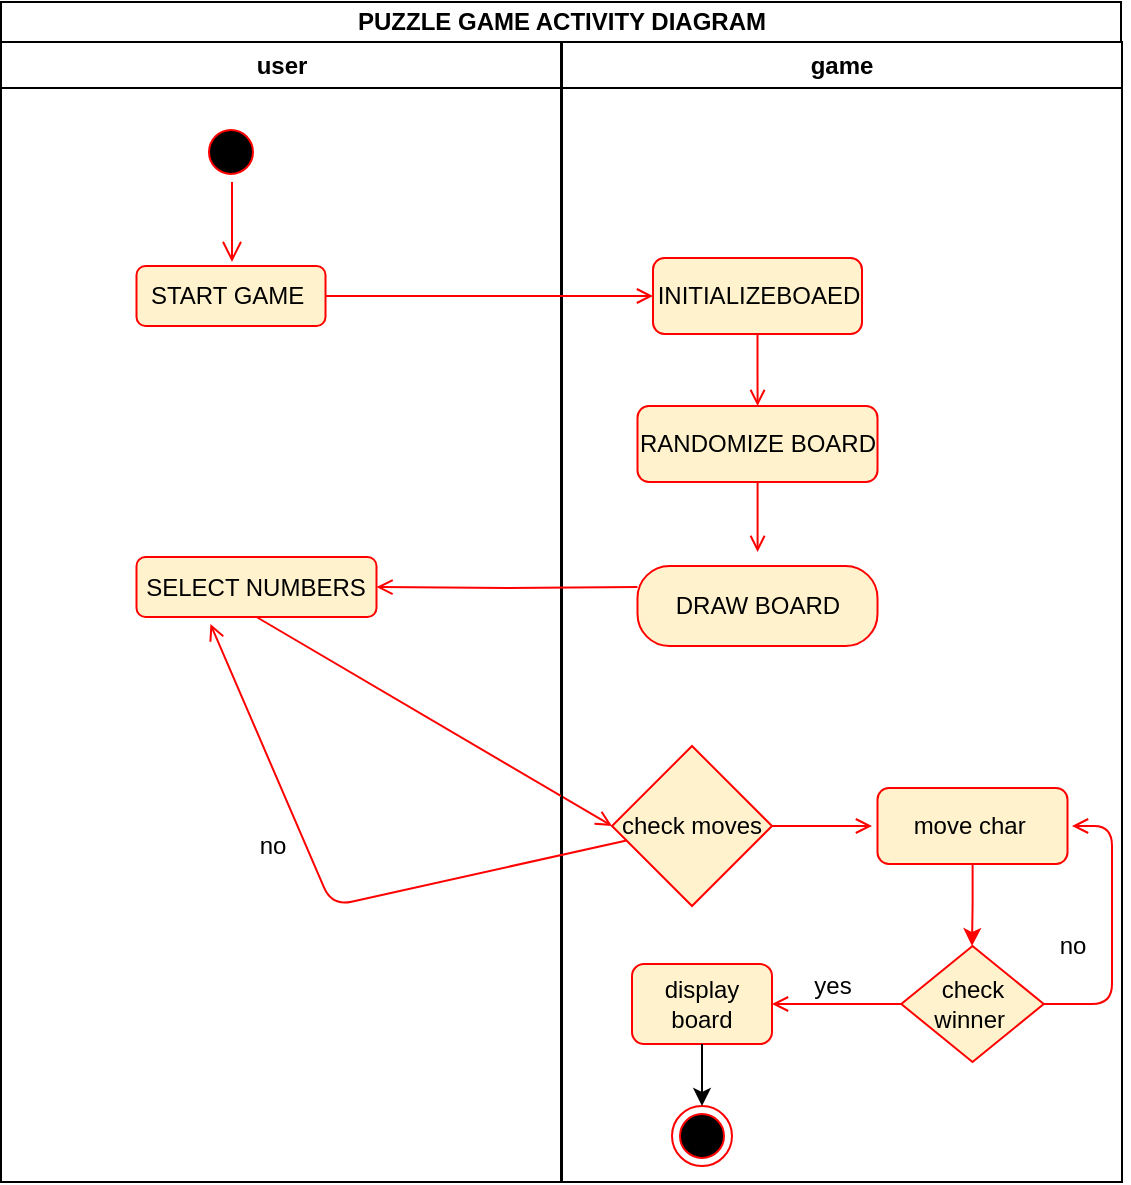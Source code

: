 <mxfile version="13.6.0" type="device"><diagram name="Page-1" id="e7e014a7-5840-1c2e-5031-d8a46d1fe8dd"><mxGraphModel dx="1209" dy="672" grid="1" gridSize="10" guides="1" tooltips="1" connect="1" arrows="1" fold="1" page="1" pageScale="1" pageWidth="1169" pageHeight="826" background="#ffffff" math="0" shadow="0"><root><mxCell id="0"/><mxCell id="1" parent="0"/><mxCell id="2" value="user" style="swimlane;whiteSpace=wrap;" parent="1" vertex="1"><mxGeometry x="164.5" y="128" width="280" height="570" as="geometry"/></mxCell><mxCell id="5" value="" style="ellipse;shape=startState;fillColor=#000000;strokeColor=#ff0000;" parent="2" vertex="1"><mxGeometry x="100" y="40" width="30" height="30" as="geometry"/></mxCell><mxCell id="6" value="" style="edgeStyle=elbowEdgeStyle;elbow=horizontal;verticalAlign=bottom;endArrow=open;endSize=8;strokeColor=#FF0000;endFill=1;rounded=0" parent="2" source="5" edge="1"><mxGeometry x="100" y="40" as="geometry"><mxPoint x="115.5" y="110" as="targetPoint"/></mxGeometry></mxCell><mxCell id="o3zdESb3_RGvrAiFTCIT-42" value="START GAME&amp;nbsp;" style="rounded=1;whiteSpace=wrap;html=1;fillColor=#fff2cc;strokeColor=#FF0000;" vertex="1" parent="2"><mxGeometry x="67.75" y="112" width="94.5" height="30" as="geometry"/></mxCell><mxCell id="o3zdESb3_RGvrAiFTCIT-49" value="SELECT NUMBERS" style="whiteSpace=wrap;html=1;rounded=1;fillColor=#fff2cc;strokeColor=#FF0000;" vertex="1" parent="2"><mxGeometry x="67.75" y="257.5" width="120" height="30" as="geometry"/></mxCell><mxCell id="o3zdESb3_RGvrAiFTCIT-54" value="" style="endArrow=open;html=1;exitX=0.5;exitY=1;exitDx=0;exitDy=0;strokeColor=#FF0000;endFill=0;" edge="1" parent="2" source="o3zdESb3_RGvrAiFTCIT-49"><mxGeometry width="50" height="50" relative="1" as="geometry"><mxPoint x="125.5" y="432" as="sourcePoint"/><mxPoint x="305.5" y="392" as="targetPoint"/><Array as="points"/></mxGeometry></mxCell><mxCell id="3" value="game" style="swimlane;whiteSpace=wrap;" parent="1" vertex="1"><mxGeometry x="445" y="128" width="280" height="570" as="geometry"/></mxCell><mxCell id="o3zdESb3_RGvrAiFTCIT-43" value="INITIALIZEBOAED" style="rounded=1;whiteSpace=wrap;html=1;fillColor=#fff2cc;strokeColor=#FF0000;" vertex="1" parent="3"><mxGeometry x="45.5" y="108" width="104.5" height="38" as="geometry"/></mxCell><mxCell id="o3zdESb3_RGvrAiFTCIT-45" value="RANDOMIZE BOARD" style="whiteSpace=wrap;html=1;rounded=1;fillColor=#fff2cc;strokeColor=#FF0000;" vertex="1" parent="3"><mxGeometry x="37.75" y="182" width="120" height="38" as="geometry"/></mxCell><mxCell id="o3zdESb3_RGvrAiFTCIT-46" value="" style="edgeStyle=orthogonalEdgeStyle;rounded=0;orthogonalLoop=1;jettySize=auto;html=1;strokeColor=#FF0000;endArrow=open;endFill=0;" edge="1" parent="3" source="o3zdESb3_RGvrAiFTCIT-43" target="o3zdESb3_RGvrAiFTCIT-45"><mxGeometry relative="1" as="geometry"/></mxCell><mxCell id="o3zdESb3_RGvrAiFTCIT-48" value="" style="edgeStyle=orthogonalEdgeStyle;rounded=0;orthogonalLoop=1;jettySize=auto;html=1;strokeColor=#FF0000;endArrow=open;endFill=0;" edge="1" parent="3" source="o3zdESb3_RGvrAiFTCIT-45"><mxGeometry relative="1" as="geometry"><mxPoint x="97.8" y="255" as="targetPoint"/></mxGeometry></mxCell><mxCell id="o3zdESb3_RGvrAiFTCIT-55" value="check moves" style="rhombus;whiteSpace=wrap;html=1;fillColor=#fff2cc;strokeColor=#FF0000;" vertex="1" parent="3"><mxGeometry x="25" y="352" width="80" height="80" as="geometry"/></mxCell><mxCell id="o3zdESb3_RGvrAiFTCIT-58" value="move char&amp;nbsp;" style="rounded=1;whiteSpace=wrap;html=1;fillColor=#fff2cc;strokeColor=#FF0000;" vertex="1" parent="3"><mxGeometry x="157.75" y="373" width="95" height="38" as="geometry"/></mxCell><mxCell id="o3zdESb3_RGvrAiFTCIT-59" value="" style="endArrow=open;html=1;exitX=1;exitY=0.5;exitDx=0;exitDy=0;strokeColor=#FF0000;endFill=0;" edge="1" parent="3" source="o3zdESb3_RGvrAiFTCIT-55"><mxGeometry width="50" height="50" relative="1" as="geometry"><mxPoint x="65" y="522" as="sourcePoint"/><mxPoint x="155" y="392" as="targetPoint"/></mxGeometry></mxCell><mxCell id="o3zdESb3_RGvrAiFTCIT-61" value="" style="edgeStyle=orthogonalEdgeStyle;rounded=0;orthogonalLoop=1;jettySize=auto;html=1;strokeColor=#FF0000;" edge="1" parent="3" source="o3zdESb3_RGvrAiFTCIT-58"><mxGeometry relative="1" as="geometry"><mxPoint x="205" y="452" as="targetPoint"/></mxGeometry></mxCell><mxCell id="o3zdESb3_RGvrAiFTCIT-62" value="check winner&amp;nbsp;" style="rhombus;whiteSpace=wrap;html=1;fillColor=#fff2cc;strokeColor=#FF0000;" vertex="1" parent="3"><mxGeometry x="169.63" y="452" width="71.25" height="58" as="geometry"/></mxCell><mxCell id="o3zdESb3_RGvrAiFTCIT-63" value="display board" style="rounded=1;whiteSpace=wrap;html=1;fillColor=#fff2cc;strokeColor=#FF0000;" vertex="1" parent="3"><mxGeometry x="35" y="461" width="70" height="40" as="geometry"/></mxCell><mxCell id="o3zdESb3_RGvrAiFTCIT-64" value="" style="endArrow=open;html=1;exitX=0;exitY=0.5;exitDx=0;exitDy=0;entryX=1;entryY=0.5;entryDx=0;entryDy=0;strokeColor=#FF0000;endFill=0;" edge="1" parent="3" source="o3zdESb3_RGvrAiFTCIT-62" target="o3zdESb3_RGvrAiFTCIT-63"><mxGeometry width="50" height="50" relative="1" as="geometry"><mxPoint x="85" y="512" as="sourcePoint"/><mxPoint x="135" y="462" as="targetPoint"/></mxGeometry></mxCell><mxCell id="o3zdESb3_RGvrAiFTCIT-66" value="" style="endArrow=open;html=1;exitX=1;exitY=0.5;exitDx=0;exitDy=0;strokeColor=#FF0000;endFill=0;" edge="1" parent="3" source="o3zdESb3_RGvrAiFTCIT-62"><mxGeometry width="50" height="50" relative="1" as="geometry"><mxPoint x="235" y="492" as="sourcePoint"/><mxPoint x="255" y="392" as="targetPoint"/><Array as="points"><mxPoint x="275" y="481"/><mxPoint x="275" y="392"/></Array></mxGeometry></mxCell><mxCell id="o3zdESb3_RGvrAiFTCIT-69" value="" style="ellipse;html=1;shape=endState;fillColor=#000000;strokeColor=#ff0000;" vertex="1" parent="3"><mxGeometry x="55" y="532" width="30" height="30" as="geometry"/></mxCell><mxCell id="o3zdESb3_RGvrAiFTCIT-70" value="" style="endArrow=classic;html=1;entryX=0.5;entryY=0;entryDx=0;entryDy=0;exitX=0.5;exitY=1;exitDx=0;exitDy=0;" edge="1" parent="3" source="o3zdESb3_RGvrAiFTCIT-63" target="o3zdESb3_RGvrAiFTCIT-69"><mxGeometry width="50" height="50" relative="1" as="geometry"><mxPoint x="425" y="282" as="sourcePoint"/><mxPoint x="475" y="232" as="targetPoint"/></mxGeometry></mxCell><mxCell id="o3zdESb3_RGvrAiFTCIT-71" value="DRAW BOARD" style="rounded=1;whiteSpace=wrap;html=1;arcSize=40;fillColor=#fff2cc;strokeColor=#FF0000;" vertex="1" parent="3"><mxGeometry x="37.75" y="262" width="120" height="40" as="geometry"/></mxCell><mxCell id="o3zdESb3_RGvrAiFTCIT-41" value="&lt;b&gt;PUZZLE GAME ACTIVITY DIAGRAM&lt;/b&gt;" style="rounded=0;whiteSpace=wrap;html=1;" vertex="1" parent="1"><mxGeometry x="164.5" y="108" width="560" height="20" as="geometry"/></mxCell><mxCell id="o3zdESb3_RGvrAiFTCIT-44" value="" style="endArrow=open;html=1;exitX=1;exitY=0.5;exitDx=0;exitDy=0;entryX=0;entryY=0.5;entryDx=0;entryDy=0;strokeColor=#FF0000;endFill=0;" edge="1" parent="1" source="o3zdESb3_RGvrAiFTCIT-42" target="o3zdESb3_RGvrAiFTCIT-43"><mxGeometry width="50" height="50" relative="1" as="geometry"><mxPoint x="370" y="280" as="sourcePoint"/><mxPoint x="420" y="230" as="targetPoint"/></mxGeometry></mxCell><mxCell id="o3zdESb3_RGvrAiFTCIT-50" value="" style="edgeStyle=orthogonalEdgeStyle;rounded=0;orthogonalLoop=1;jettySize=auto;html=1;strokeColor=#FF0000;endArrow=open;endFill=0;" edge="1" parent="1" target="o3zdESb3_RGvrAiFTCIT-49"><mxGeometry relative="1" as="geometry"><mxPoint x="482.75" y="400.5" as="sourcePoint"/></mxGeometry></mxCell><mxCell id="o3zdESb3_RGvrAiFTCIT-56" value="" style="endArrow=open;html=1;entryX=0.308;entryY=1.117;entryDx=0;entryDy=0;entryPerimeter=0;strokeColor=#FF0000;endFill=0;" edge="1" parent="1" source="o3zdESb3_RGvrAiFTCIT-55" target="o3zdESb3_RGvrAiFTCIT-49"><mxGeometry width="50" height="50" relative="1" as="geometry"><mxPoint x="350" y="580" as="sourcePoint"/><mxPoint x="310" y="523" as="targetPoint"/><Array as="points"><mxPoint x="330" y="560"/></Array></mxGeometry></mxCell><mxCell id="o3zdESb3_RGvrAiFTCIT-57" value="no" style="text;html=1;align=center;verticalAlign=middle;resizable=0;points=[];autosize=1;" vertex="1" parent="1"><mxGeometry x="285" y="520" width="30" height="20" as="geometry"/></mxCell><mxCell id="o3zdESb3_RGvrAiFTCIT-65" value="yes" style="text;html=1;align=center;verticalAlign=middle;resizable=0;points=[];autosize=1;" vertex="1" parent="1"><mxGeometry x="565" y="590" width="30" height="20" as="geometry"/></mxCell><mxCell id="o3zdESb3_RGvrAiFTCIT-67" value="no" style="text;html=1;align=center;verticalAlign=middle;resizable=0;points=[];autosize=1;" vertex="1" parent="1"><mxGeometry x="685" y="570" width="30" height="20" as="geometry"/></mxCell></root></mxGraphModel></diagram></mxfile>